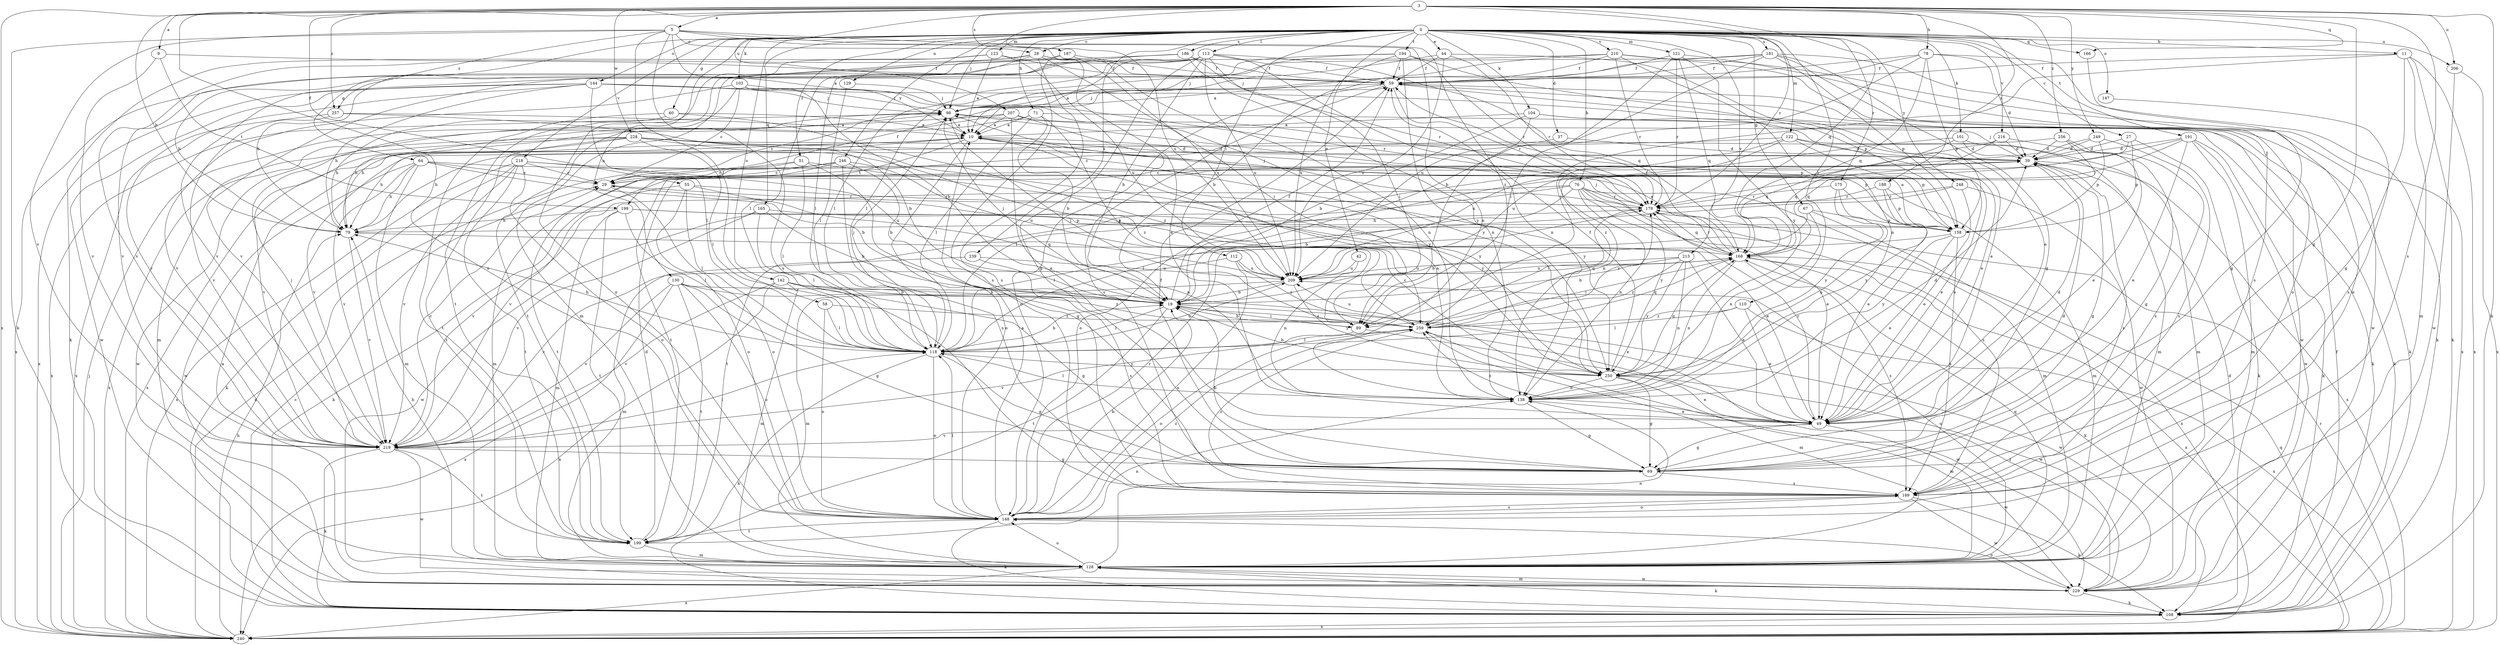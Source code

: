 strict digraph  {
0;
3;
5;
9;
10;
11;
19;
27;
28;
29;
37;
39;
42;
44;
49;
51;
55;
58;
59;
60;
64;
67;
69;
71;
76;
78;
79;
89;
98;
101;
103;
104;
108;
110;
112;
113;
118;
121;
122;
123;
128;
129;
130;
138;
142;
144;
147;
148;
158;
165;
166;
168;
175;
178;
181;
186;
187;
188;
189;
191;
194;
198;
199;
206;
207;
209;
210;
213;
216;
218;
219;
228;
229;
239;
240;
246;
248;
249;
250;
256;
257;
259;
0 -> 11  [label=b];
0 -> 27  [label=c];
0 -> 28  [label=c];
0 -> 37  [label=d];
0 -> 42  [label=e];
0 -> 44  [label=e];
0 -> 51  [label=f];
0 -> 60  [label=g];
0 -> 64  [label=g];
0 -> 67  [label=g];
0 -> 71  [label=h];
0 -> 76  [label=h];
0 -> 98  [label=j];
0 -> 101  [label=k];
0 -> 103  [label=k];
0 -> 104  [label=k];
0 -> 110  [label=l];
0 -> 112  [label=l];
0 -> 113  [label=l];
0 -> 121  [label=m];
0 -> 122  [label=m];
0 -> 123  [label=m];
0 -> 129  [label=n];
0 -> 130  [label=n];
0 -> 142  [label=o];
0 -> 144  [label=o];
0 -> 147  [label=o];
0 -> 165  [label=q];
0 -> 166  [label=q];
0 -> 175  [label=r];
0 -> 181  [label=s];
0 -> 186  [label=s];
0 -> 191  [label=t];
0 -> 194  [label=t];
0 -> 206  [label=u];
0 -> 210  [label=v];
0 -> 213  [label=v];
0 -> 216  [label=v];
0 -> 218  [label=v];
0 -> 239  [label=x];
0 -> 246  [label=y];
0 -> 248  [label=y];
3 -> 5  [label=a];
3 -> 9  [label=a];
3 -> 55  [label=f];
3 -> 69  [label=g];
3 -> 78  [label=h];
3 -> 79  [label=h];
3 -> 108  [label=k];
3 -> 148  [label=o];
3 -> 166  [label=q];
3 -> 168  [label=q];
3 -> 178  [label=r];
3 -> 187  [label=s];
3 -> 188  [label=s];
3 -> 189  [label=s];
3 -> 206  [label=u];
3 -> 207  [label=u];
3 -> 209  [label=u];
3 -> 228  [label=w];
3 -> 240  [label=x];
3 -> 249  [label=y];
3 -> 256  [label=z];
3 -> 257  [label=z];
5 -> 10  [label=a];
5 -> 28  [label=c];
5 -> 49  [label=e];
5 -> 58  [label=f];
5 -> 108  [label=k];
5 -> 138  [label=n];
5 -> 189  [label=s];
5 -> 219  [label=v];
5 -> 257  [label=z];
5 -> 259  [label=z];
9 -> 59  [label=f];
9 -> 198  [label=t];
9 -> 219  [label=v];
10 -> 39  [label=d];
10 -> 79  [label=h];
10 -> 148  [label=o];
10 -> 198  [label=t];
10 -> 240  [label=x];
10 -> 250  [label=y];
11 -> 59  [label=f];
11 -> 69  [label=g];
11 -> 89  [label=i];
11 -> 108  [label=k];
11 -> 128  [label=m];
11 -> 240  [label=x];
19 -> 59  [label=f];
19 -> 89  [label=i];
19 -> 98  [label=j];
19 -> 118  [label=l];
19 -> 199  [label=t];
19 -> 229  [label=w];
19 -> 259  [label=z];
27 -> 39  [label=d];
27 -> 108  [label=k];
27 -> 158  [label=p];
27 -> 259  [label=z];
28 -> 59  [label=f];
28 -> 89  [label=i];
28 -> 118  [label=l];
28 -> 138  [label=n];
28 -> 148  [label=o];
28 -> 189  [label=s];
28 -> 219  [label=v];
29 -> 59  [label=f];
29 -> 148  [label=o];
29 -> 178  [label=r];
37 -> 29  [label=c];
37 -> 39  [label=d];
39 -> 29  [label=c];
39 -> 69  [label=g];
39 -> 98  [label=j];
39 -> 189  [label=s];
39 -> 219  [label=v];
39 -> 240  [label=x];
42 -> 138  [label=n];
42 -> 209  [label=u];
44 -> 49  [label=e];
44 -> 59  [label=f];
44 -> 98  [label=j];
44 -> 178  [label=r];
44 -> 209  [label=u];
49 -> 39  [label=d];
49 -> 69  [label=g];
49 -> 178  [label=r];
49 -> 219  [label=v];
49 -> 229  [label=w];
49 -> 259  [label=z];
51 -> 29  [label=c];
51 -> 69  [label=g];
51 -> 118  [label=l];
51 -> 199  [label=t];
51 -> 250  [label=y];
55 -> 108  [label=k];
55 -> 118  [label=l];
55 -> 138  [label=n];
55 -> 148  [label=o];
55 -> 178  [label=r];
58 -> 118  [label=l];
58 -> 148  [label=o];
58 -> 259  [label=z];
59 -> 98  [label=j];
59 -> 108  [label=k];
59 -> 148  [label=o];
59 -> 178  [label=r];
59 -> 189  [label=s];
59 -> 229  [label=w];
60 -> 10  [label=a];
60 -> 79  [label=h];
60 -> 199  [label=t];
60 -> 259  [label=z];
64 -> 19  [label=b];
64 -> 29  [label=c];
64 -> 49  [label=e];
64 -> 79  [label=h];
64 -> 128  [label=m];
64 -> 219  [label=v];
64 -> 229  [label=w];
67 -> 118  [label=l];
67 -> 138  [label=n];
67 -> 158  [label=p];
67 -> 240  [label=x];
69 -> 19  [label=b];
69 -> 39  [label=d];
69 -> 59  [label=f];
69 -> 189  [label=s];
71 -> 10  [label=a];
71 -> 19  [label=b];
71 -> 79  [label=h];
71 -> 89  [label=i];
71 -> 108  [label=k];
71 -> 118  [label=l];
76 -> 19  [label=b];
76 -> 49  [label=e];
76 -> 128  [label=m];
76 -> 138  [label=n];
76 -> 178  [label=r];
76 -> 189  [label=s];
76 -> 199  [label=t];
76 -> 219  [label=v];
76 -> 250  [label=y];
78 -> 19  [label=b];
78 -> 39  [label=d];
78 -> 59  [label=f];
78 -> 98  [label=j];
78 -> 108  [label=k];
78 -> 158  [label=p];
78 -> 168  [label=q];
79 -> 168  [label=q];
79 -> 219  [label=v];
89 -> 19  [label=b];
89 -> 98  [label=j];
89 -> 219  [label=v];
89 -> 229  [label=w];
98 -> 10  [label=a];
98 -> 29  [label=c];
98 -> 240  [label=x];
101 -> 39  [label=d];
101 -> 128  [label=m];
101 -> 168  [label=q];
101 -> 209  [label=u];
103 -> 19  [label=b];
103 -> 29  [label=c];
103 -> 49  [label=e];
103 -> 98  [label=j];
103 -> 199  [label=t];
103 -> 219  [label=v];
104 -> 10  [label=a];
104 -> 19  [label=b];
104 -> 49  [label=e];
104 -> 89  [label=i];
104 -> 108  [label=k];
108 -> 29  [label=c];
108 -> 59  [label=f];
108 -> 240  [label=x];
110 -> 49  [label=e];
110 -> 118  [label=l];
110 -> 240  [label=x];
110 -> 259  [label=z];
112 -> 148  [label=o];
112 -> 209  [label=u];
112 -> 219  [label=v];
112 -> 259  [label=z];
113 -> 10  [label=a];
113 -> 19  [label=b];
113 -> 59  [label=f];
113 -> 69  [label=g];
113 -> 79  [label=h];
113 -> 89  [label=i];
113 -> 118  [label=l];
113 -> 128  [label=m];
113 -> 138  [label=n];
113 -> 168  [label=q];
113 -> 209  [label=u];
118 -> 19  [label=b];
118 -> 69  [label=g];
118 -> 79  [label=h];
118 -> 98  [label=j];
118 -> 108  [label=k];
118 -> 148  [label=o];
118 -> 209  [label=u];
118 -> 250  [label=y];
121 -> 59  [label=f];
121 -> 89  [label=i];
121 -> 148  [label=o];
121 -> 168  [label=q];
121 -> 178  [label=r];
121 -> 250  [label=y];
122 -> 39  [label=d];
122 -> 128  [label=m];
122 -> 138  [label=n];
122 -> 148  [label=o];
122 -> 158  [label=p];
122 -> 219  [label=v];
123 -> 10  [label=a];
123 -> 59  [label=f];
123 -> 108  [label=k];
123 -> 199  [label=t];
123 -> 209  [label=u];
128 -> 79  [label=h];
128 -> 108  [label=k];
128 -> 138  [label=n];
128 -> 148  [label=o];
128 -> 168  [label=q];
128 -> 209  [label=u];
128 -> 229  [label=w];
128 -> 240  [label=x];
129 -> 98  [label=j];
129 -> 118  [label=l];
130 -> 19  [label=b];
130 -> 49  [label=e];
130 -> 69  [label=g];
130 -> 148  [label=o];
130 -> 199  [label=t];
130 -> 219  [label=v];
130 -> 240  [label=x];
138 -> 10  [label=a];
138 -> 39  [label=d];
138 -> 49  [label=e];
138 -> 69  [label=g];
138 -> 118  [label=l];
142 -> 19  [label=b];
142 -> 69  [label=g];
142 -> 128  [label=m];
142 -> 219  [label=v];
142 -> 240  [label=x];
142 -> 259  [label=z];
144 -> 79  [label=h];
144 -> 98  [label=j];
144 -> 118  [label=l];
144 -> 178  [label=r];
144 -> 219  [label=v];
144 -> 229  [label=w];
144 -> 240  [label=x];
144 -> 250  [label=y];
147 -> 189  [label=s];
148 -> 10  [label=a];
148 -> 19  [label=b];
148 -> 108  [label=k];
148 -> 118  [label=l];
148 -> 178  [label=r];
148 -> 189  [label=s];
148 -> 199  [label=t];
148 -> 259  [label=z];
158 -> 10  [label=a];
158 -> 19  [label=b];
158 -> 49  [label=e];
158 -> 189  [label=s];
158 -> 250  [label=y];
165 -> 19  [label=b];
165 -> 118  [label=l];
165 -> 158  [label=p];
165 -> 219  [label=v];
165 -> 229  [label=w];
166 -> 69  [label=g];
168 -> 10  [label=a];
168 -> 59  [label=f];
168 -> 89  [label=i];
168 -> 98  [label=j];
168 -> 108  [label=k];
168 -> 138  [label=n];
168 -> 178  [label=r];
168 -> 189  [label=s];
168 -> 209  [label=u];
168 -> 240  [label=x];
175 -> 49  [label=e];
175 -> 138  [label=n];
175 -> 178  [label=r];
175 -> 250  [label=y];
178 -> 79  [label=h];
178 -> 89  [label=i];
178 -> 98  [label=j];
178 -> 168  [label=q];
181 -> 10  [label=a];
181 -> 59  [label=f];
181 -> 69  [label=g];
181 -> 148  [label=o];
181 -> 158  [label=p];
181 -> 189  [label=s];
181 -> 209  [label=u];
181 -> 219  [label=v];
186 -> 59  [label=f];
186 -> 79  [label=h];
186 -> 118  [label=l];
186 -> 178  [label=r];
186 -> 240  [label=x];
186 -> 250  [label=y];
187 -> 59  [label=f];
187 -> 189  [label=s];
187 -> 209  [label=u];
187 -> 219  [label=v];
188 -> 128  [label=m];
188 -> 158  [label=p];
188 -> 178  [label=r];
188 -> 250  [label=y];
189 -> 108  [label=k];
189 -> 148  [label=o];
189 -> 229  [label=w];
189 -> 259  [label=z];
191 -> 39  [label=d];
191 -> 49  [label=e];
191 -> 108  [label=k];
191 -> 118  [label=l];
191 -> 128  [label=m];
191 -> 178  [label=r];
191 -> 229  [label=w];
194 -> 59  [label=f];
194 -> 98  [label=j];
194 -> 118  [label=l];
194 -> 138  [label=n];
194 -> 158  [label=p];
194 -> 178  [label=r];
194 -> 209  [label=u];
198 -> 49  [label=e];
198 -> 79  [label=h];
198 -> 118  [label=l];
198 -> 128  [label=m];
198 -> 158  [label=p];
198 -> 199  [label=t];
199 -> 39  [label=d];
199 -> 128  [label=m];
199 -> 138  [label=n];
206 -> 229  [label=w];
206 -> 240  [label=x];
207 -> 10  [label=a];
207 -> 49  [label=e];
207 -> 79  [label=h];
207 -> 128  [label=m];
207 -> 158  [label=p];
207 -> 250  [label=y];
209 -> 19  [label=b];
209 -> 128  [label=m];
209 -> 168  [label=q];
209 -> 250  [label=y];
210 -> 19  [label=b];
210 -> 59  [label=f];
210 -> 138  [label=n];
210 -> 178  [label=r];
210 -> 219  [label=v];
210 -> 229  [label=w];
210 -> 240  [label=x];
213 -> 19  [label=b];
213 -> 49  [label=e];
213 -> 138  [label=n];
213 -> 209  [label=u];
213 -> 250  [label=y];
213 -> 259  [label=z];
216 -> 39  [label=d];
216 -> 69  [label=g];
216 -> 168  [label=q];
216 -> 209  [label=u];
218 -> 29  [label=c];
218 -> 49  [label=e];
218 -> 108  [label=k];
218 -> 148  [label=o];
218 -> 199  [label=t];
218 -> 209  [label=u];
218 -> 219  [label=v];
218 -> 240  [label=x];
219 -> 29  [label=c];
219 -> 69  [label=g];
219 -> 98  [label=j];
219 -> 108  [label=k];
219 -> 118  [label=l];
219 -> 199  [label=t];
219 -> 229  [label=w];
228 -> 39  [label=d];
228 -> 118  [label=l];
228 -> 158  [label=p];
228 -> 199  [label=t];
228 -> 219  [label=v];
228 -> 229  [label=w];
228 -> 240  [label=x];
228 -> 250  [label=y];
228 -> 259  [label=z];
229 -> 10  [label=a];
229 -> 39  [label=d];
229 -> 108  [label=k];
229 -> 128  [label=m];
229 -> 148  [label=o];
229 -> 259  [label=z];
239 -> 128  [label=m];
239 -> 189  [label=s];
239 -> 209  [label=u];
240 -> 79  [label=h];
240 -> 98  [label=j];
240 -> 168  [label=q];
240 -> 178  [label=r];
246 -> 19  [label=b];
246 -> 29  [label=c];
246 -> 128  [label=m];
246 -> 189  [label=s];
246 -> 209  [label=u];
246 -> 240  [label=x];
248 -> 49  [label=e];
248 -> 118  [label=l];
248 -> 178  [label=r];
248 -> 229  [label=w];
249 -> 39  [label=d];
249 -> 158  [label=p];
249 -> 189  [label=s];
249 -> 199  [label=t];
250 -> 19  [label=b];
250 -> 29  [label=c];
250 -> 49  [label=e];
250 -> 59  [label=f];
250 -> 69  [label=g];
250 -> 128  [label=m];
250 -> 138  [label=n];
250 -> 168  [label=q];
256 -> 39  [label=d];
256 -> 49  [label=e];
256 -> 79  [label=h];
256 -> 168  [label=q];
256 -> 189  [label=s];
257 -> 10  [label=a];
257 -> 19  [label=b];
257 -> 219  [label=v];
257 -> 240  [label=x];
259 -> 118  [label=l];
259 -> 128  [label=m];
259 -> 148  [label=o];
259 -> 168  [label=q];
259 -> 178  [label=r];
259 -> 209  [label=u];
259 -> 229  [label=w];
}
